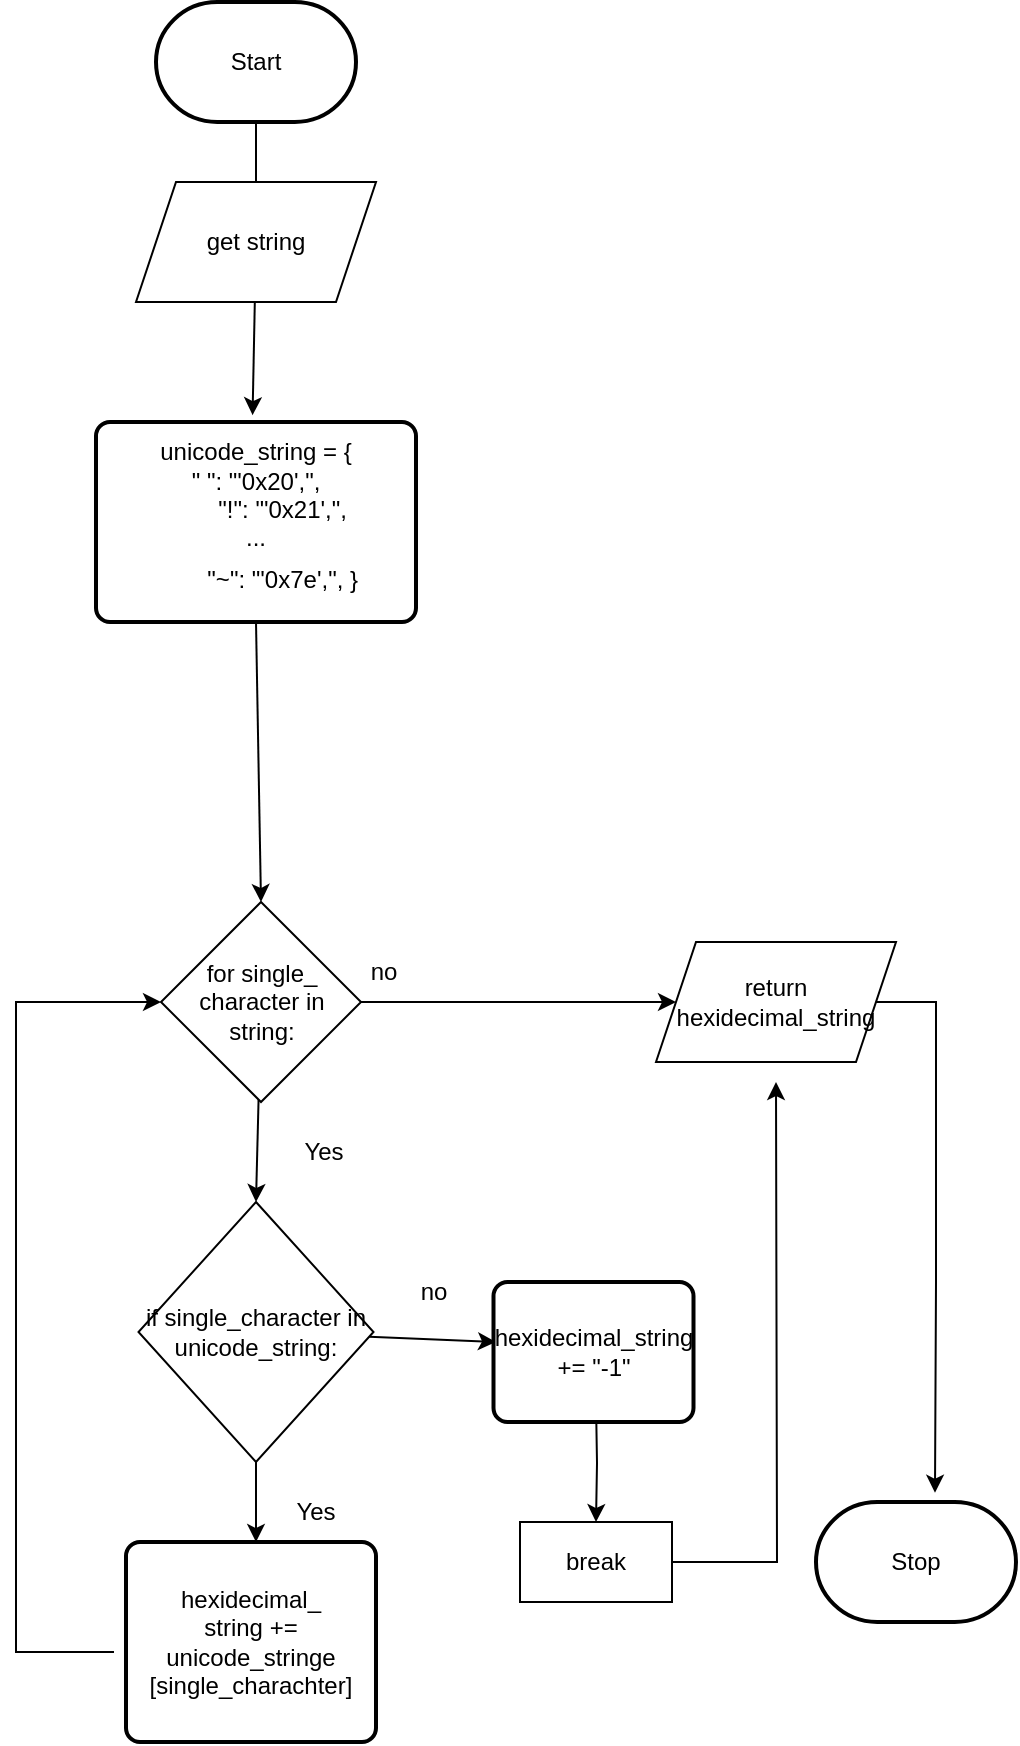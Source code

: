 <mxfile>
    <diagram id="tFdi4eeVJXEkSHpgSFxf" name="Page-1">
        <mxGraphModel dx="697" dy="386" grid="1" gridSize="10" guides="1" tooltips="1" connect="1" arrows="1" fold="1" page="1" pageScale="1" pageWidth="827" pageHeight="1169" math="0" shadow="0">
            <root>
                <mxCell id="0"/>
                <mxCell id="1" parent="0"/>
                <mxCell id="2" style="edgeStyle=none;html=1;" edge="1" parent="1" source="3">
                    <mxGeometry relative="1" as="geometry">
                        <mxPoint x="320" y="180" as="targetPoint"/>
                    </mxGeometry>
                </mxCell>
                <mxCell id="3" value="Start" style="strokeWidth=2;html=1;shape=mxgraph.flowchart.terminator;whiteSpace=wrap;" vertex="1" parent="1">
                    <mxGeometry x="270" y="70" width="100" height="60" as="geometry"/>
                </mxCell>
                <mxCell id="4" style="edgeStyle=none;html=1;entryX=0.569;entryY=-0.057;entryDx=0;entryDy=0;entryPerimeter=0;" edge="1" parent="1" source="5">
                    <mxGeometry relative="1" as="geometry">
                        <mxPoint x="318.28" y="276.58" as="targetPoint"/>
                    </mxGeometry>
                </mxCell>
                <mxCell id="5" value="get string" style="shape=parallelogram;perimeter=parallelogramPerimeter;whiteSpace=wrap;html=1;fixedSize=1;" vertex="1" parent="1">
                    <mxGeometry x="260" y="160" width="120" height="60" as="geometry"/>
                </mxCell>
                <mxCell id="7" style="edgeStyle=none;html=1;entryX=0.5;entryY=0;entryDx=0;entryDy=0;fontSize=12;fontColor=#F0F0F0;exitX=0.5;exitY=1;exitDx=0;exitDy=0;" edge="1" parent="1" source="28" target="11">
                    <mxGeometry relative="1" as="geometry">
                        <mxPoint x="322.5" y="470" as="sourcePoint"/>
                    </mxGeometry>
                </mxCell>
                <mxCell id="9" style="edgeStyle=none;html=1;fontSize=12;fontColor=#F0F0F0;entryX=0.5;entryY=0;entryDx=0;entryDy=0;" edge="1" parent="1" source="11" target="14">
                    <mxGeometry relative="1" as="geometry">
                        <mxPoint x="320" y="660" as="targetPoint"/>
                    </mxGeometry>
                </mxCell>
                <mxCell id="10" style="edgeStyle=orthogonalEdgeStyle;rounded=0;html=1;fontSize=12;fontColor=#F0F0F0;" edge="1" parent="1" source="11">
                    <mxGeometry relative="1" as="geometry">
                        <mxPoint x="530" y="570" as="targetPoint"/>
                    </mxGeometry>
                </mxCell>
                <mxCell id="11" value="&lt;font color=&quot;#000000&quot;&gt;for single_ character in string:&lt;/font&gt;" style="rhombus;whiteSpace=wrap;html=1;labelBackgroundColor=none;fontSize=12;fontColor=#F0F0F0;" vertex="1" parent="1">
                    <mxGeometry x="272.5" y="520" width="100" height="100" as="geometry"/>
                </mxCell>
                <mxCell id="12" style="edgeStyle=none;html=1;fontSize=12;fontColor=#F0F0F0;" edge="1" parent="1" source="14">
                    <mxGeometry relative="1" as="geometry">
                        <mxPoint x="320" y="840" as="targetPoint"/>
                    </mxGeometry>
                </mxCell>
                <mxCell id="13" style="edgeStyle=none;html=1;fontSize=12;fontColor=#F0F0F0;entryX=0;entryY=0.5;entryDx=0;entryDy=0;" edge="1" parent="1" source="14">
                    <mxGeometry relative="1" as="geometry">
                        <mxPoint x="440" y="740" as="targetPoint"/>
                    </mxGeometry>
                </mxCell>
                <mxCell id="14" value="&lt;font color=&quot;#000000&quot;&gt;if single_character in unicode_string:&lt;/font&gt;" style="rhombus;whiteSpace=wrap;html=1;labelBackgroundColor=none;fontSize=12;fontColor=#F0F0F0;" vertex="1" parent="1">
                    <mxGeometry x="261.25" y="670" width="117.5" height="130" as="geometry"/>
                </mxCell>
                <mxCell id="15" style="edgeStyle=orthogonalEdgeStyle;html=1;entryX=0;entryY=0.5;entryDx=0;entryDy=0;rounded=0;" edge="1" parent="1" target="11">
                    <mxGeometry relative="1" as="geometry">
                        <Array as="points">
                            <mxPoint x="200" y="895"/>
                            <mxPoint x="200" y="570"/>
                        </Array>
                        <mxPoint x="249" y="895" as="sourcePoint"/>
                    </mxGeometry>
                </mxCell>
                <mxCell id="17" value="Yes" style="text;html=1;strokeColor=none;fillColor=none;align=center;verticalAlign=middle;whiteSpace=wrap;rounded=0;labelBackgroundColor=none;fontSize=12;fontColor=#000000;" vertex="1" parent="1">
                    <mxGeometry x="320" y="810" width="60" height="30" as="geometry"/>
                </mxCell>
                <mxCell id="18" value="Stop" style="strokeWidth=2;html=1;shape=mxgraph.flowchart.terminator;whiteSpace=wrap;" vertex="1" parent="1">
                    <mxGeometry x="600" y="820" width="100" height="60" as="geometry"/>
                </mxCell>
                <mxCell id="19" value="Yes" style="text;html=1;strokeColor=none;fillColor=none;align=center;verticalAlign=middle;whiteSpace=wrap;rounded=0;labelBackgroundColor=none;fontSize=12;fontColor=#030303;" vertex="1" parent="1">
                    <mxGeometry x="324" y="630" width="60" height="30" as="geometry"/>
                </mxCell>
                <mxCell id="20" value="no" style="text;html=1;align=center;verticalAlign=middle;whiteSpace=wrap;rounded=0;labelBackgroundColor=none;fontSize=12;fontColor=#030303;" vertex="1" parent="1">
                    <mxGeometry x="354" y="540" width="60" height="30" as="geometry"/>
                </mxCell>
                <mxCell id="21" style="edgeStyle=orthogonalEdgeStyle;rounded=0;html=1;entryX=0.595;entryY=-0.077;entryDx=0;entryDy=0;entryPerimeter=0;fontSize=12;fontColor=#F0F0F0;" edge="1" parent="1" source="22" target="18">
                    <mxGeometry relative="1" as="geometry">
                        <Array as="points">
                            <mxPoint x="660" y="570"/>
                            <mxPoint x="660" y="710"/>
                        </Array>
                    </mxGeometry>
                </mxCell>
                <mxCell id="22" value="return hexidecimal_string" style="shape=parallelogram;perimeter=parallelogramPerimeter;whiteSpace=wrap;html=1;fixedSize=1;" vertex="1" parent="1">
                    <mxGeometry x="520" y="540" width="120" height="60" as="geometry"/>
                </mxCell>
                <mxCell id="23" style="edgeStyle=orthogonalEdgeStyle;rounded=0;html=1;entryX=0.5;entryY=0;entryDx=0;entryDy=0;fontFamily=Helvetica;" edge="1" parent="1" target="26">
                    <mxGeometry relative="1" as="geometry">
                        <mxPoint x="490" y="770" as="sourcePoint"/>
                    </mxGeometry>
                </mxCell>
                <mxCell id="25" style="edgeStyle=orthogonalEdgeStyle;rounded=0;html=1;" edge="1" parent="1" source="26">
                    <mxGeometry relative="1" as="geometry">
                        <mxPoint x="580" y="610" as="targetPoint"/>
                    </mxGeometry>
                </mxCell>
                <mxCell id="26" value="&lt;font color=&quot;#000000&quot;&gt;break&lt;/font&gt;" style="rounded=0;whiteSpace=wrap;html=1;labelBackgroundColor=none;fontSize=12;fontColor=#F0F0F0;" vertex="1" parent="1">
                    <mxGeometry x="452" y="830" width="76" height="40" as="geometry"/>
                </mxCell>
                <mxCell id="27" value="no" style="text;html=1;strokeColor=none;fillColor=none;align=center;verticalAlign=middle;whiteSpace=wrap;rounded=0;labelBackgroundColor=default;fontSize=12;fontColor=#000000;" vertex="1" parent="1">
                    <mxGeometry x="378.75" y="700" width="60" height="30" as="geometry"/>
                </mxCell>
                <mxCell id="28" value="&lt;div&gt;unicode_string = {&lt;/div&gt;&lt;div&gt;&quot; &quot;: &quot;'0x20',&quot;,&lt;/div&gt;&lt;div&gt;&amp;nbsp; &amp;nbsp; &amp;nbsp; &amp;nbsp; &quot;!&quot;: &quot;'0x21',&quot;,&lt;/div&gt;&lt;div&gt;...&lt;/div&gt;&lt;div&gt;&lt;div style=&quot;line-height: 27px&quot;&gt;&amp;nbsp; &amp;nbsp; &amp;nbsp; &amp;nbsp; &quot;~&quot;: &quot;'0x7e',&quot;,&amp;nbsp;}&lt;/div&gt;&lt;/div&gt;" style="rounded=1;whiteSpace=wrap;html=1;absoluteArcSize=1;arcSize=14;strokeWidth=2;" vertex="1" parent="1">
                    <mxGeometry x="240" y="280" width="160" height="100" as="geometry"/>
                </mxCell>
                <mxCell id="29" value="&lt;span style=&quot;color: rgb(0 , 0 , 0)&quot;&gt;hexidecimal_string += &quot;-1&quot;&lt;/span&gt;" style="rounded=1;whiteSpace=wrap;html=1;absoluteArcSize=1;arcSize=14;strokeWidth=2;" vertex="1" parent="1">
                    <mxGeometry x="438.75" y="710" width="100" height="70" as="geometry"/>
                </mxCell>
                <mxCell id="31" value="&lt;span style=&quot;color: rgb(0 , 0 , 0)&quot;&gt;hexidecimal_&lt;br&gt;string += unicode_stringe&lt;br&gt;[single_charachter]&lt;/span&gt;" style="rounded=1;whiteSpace=wrap;html=1;absoluteArcSize=1;arcSize=14;strokeWidth=2;" vertex="1" parent="1">
                    <mxGeometry x="255" y="840" width="125" height="100" as="geometry"/>
                </mxCell>
            </root>
        </mxGraphModel>
    </diagram>
</mxfile>